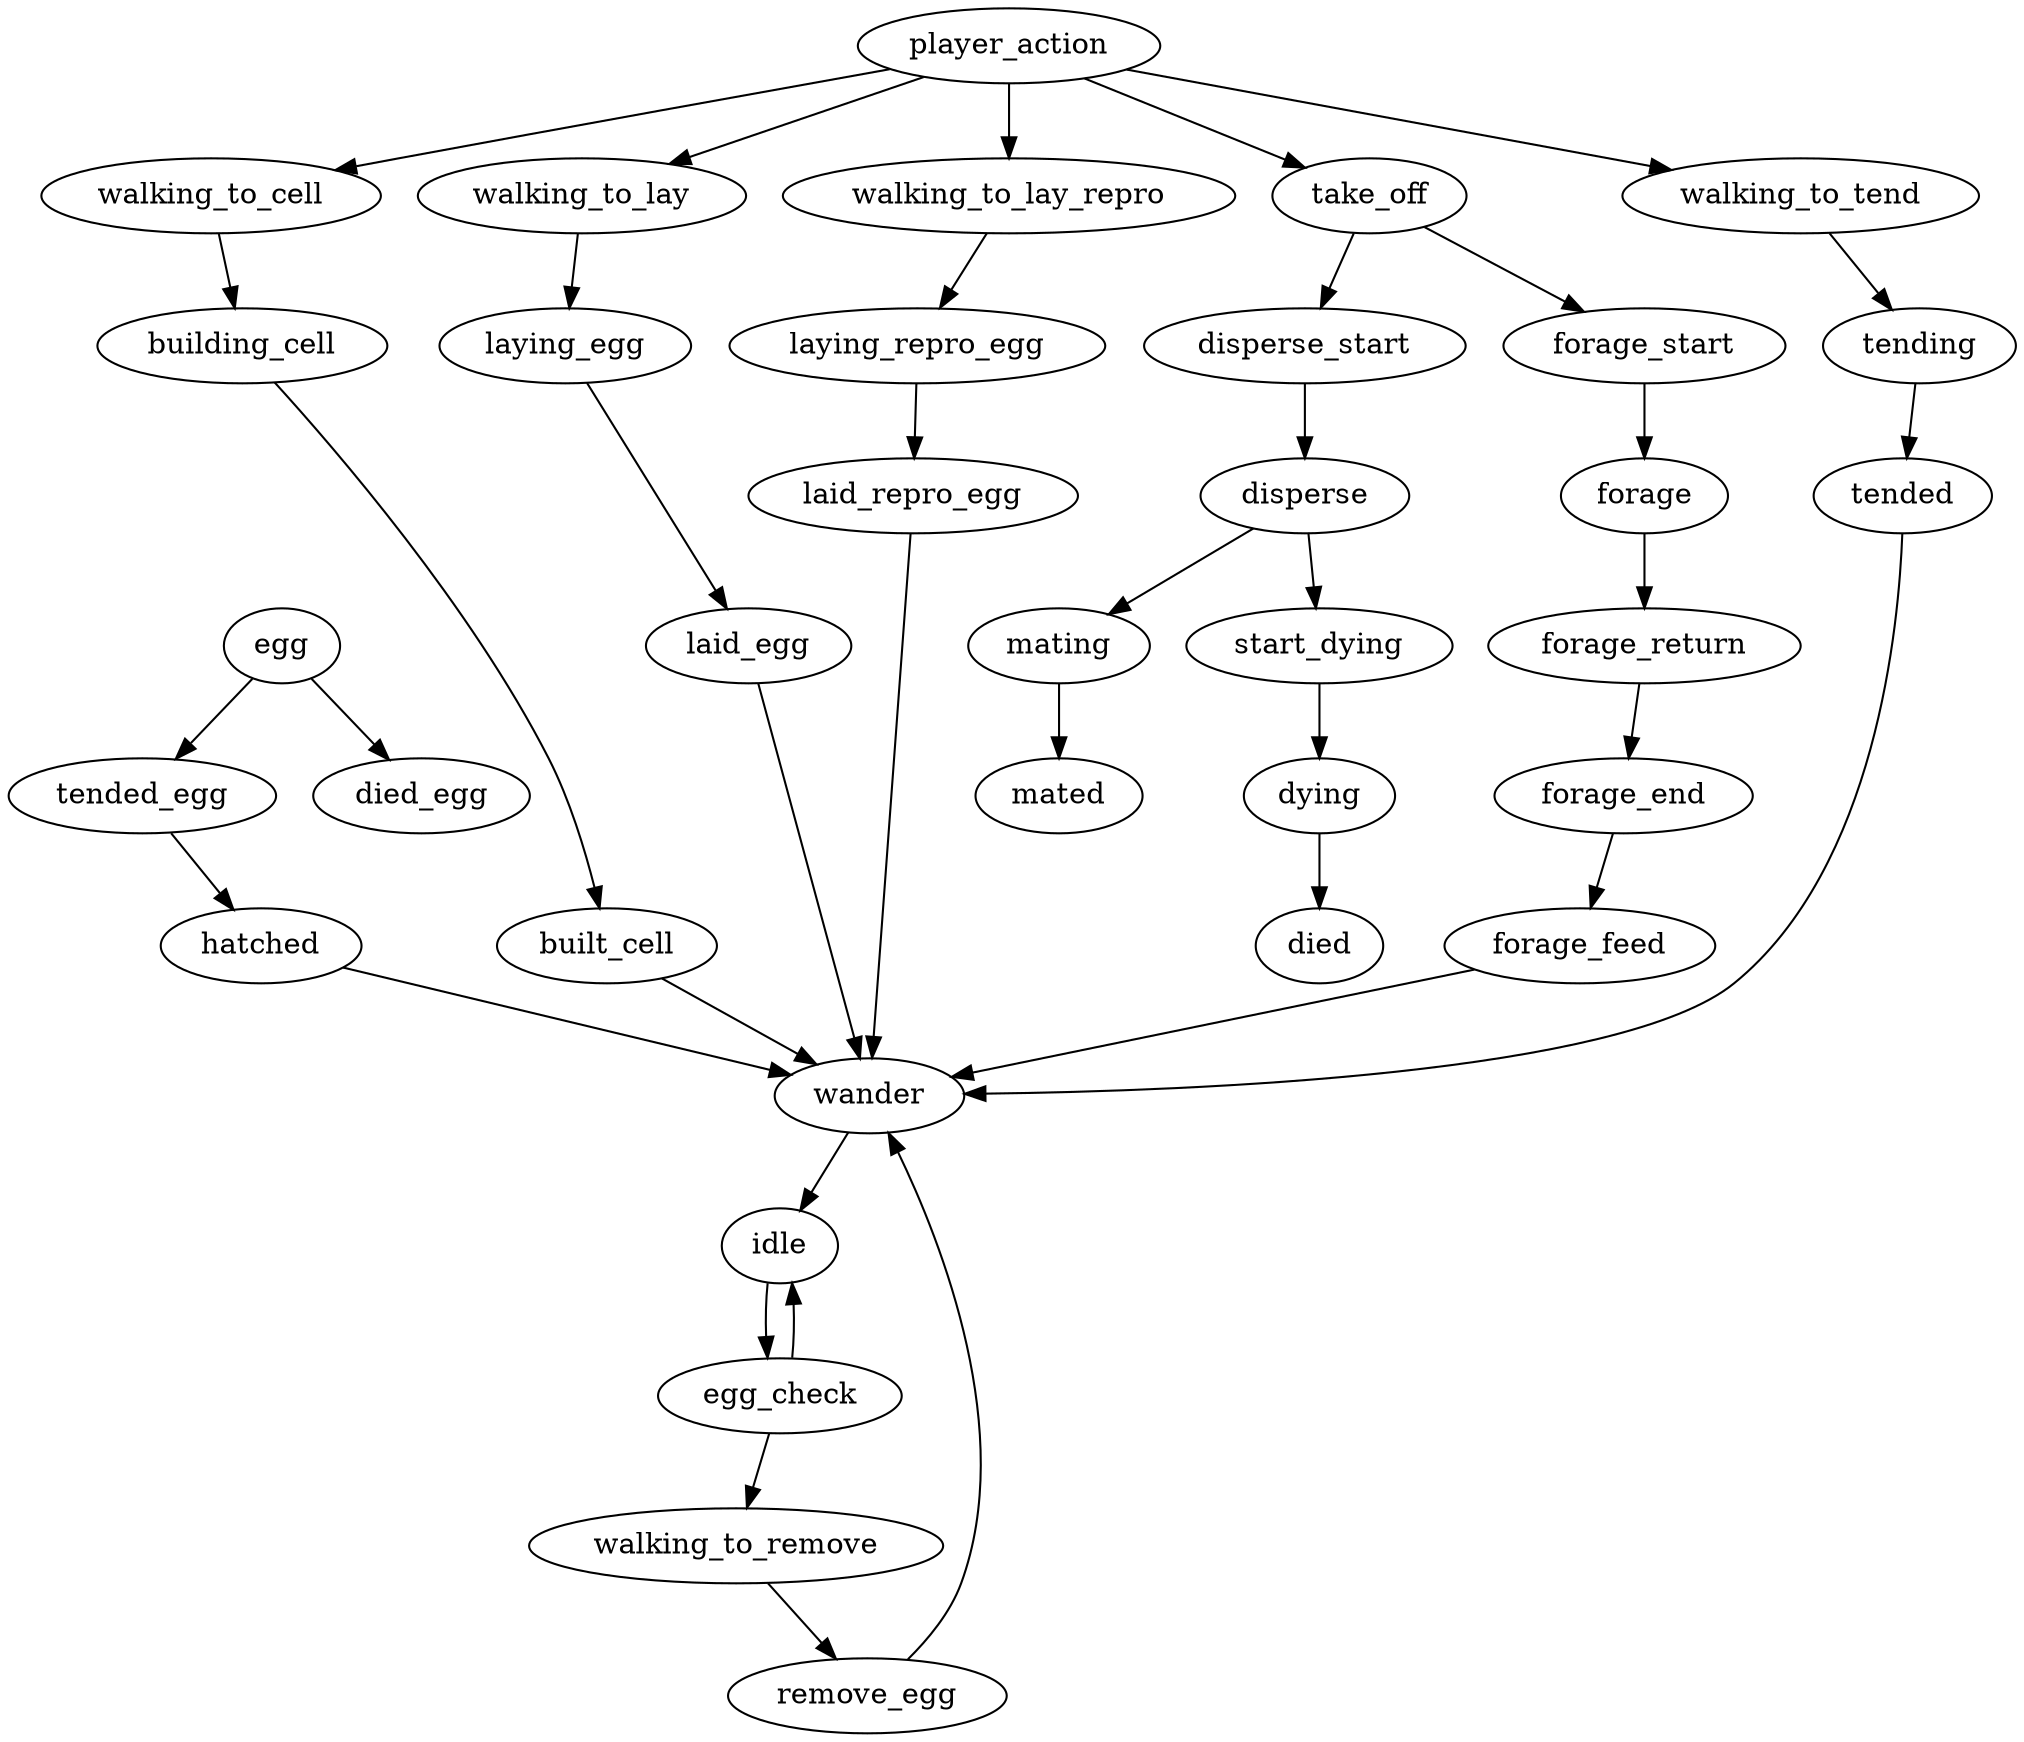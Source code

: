 digraph {

egg -> tended_egg
egg -> died_egg
tended_egg -> hatched	
hatched -> wander
idle -> egg_check
walking_to_cell -> building_cell
building_cell -> built_cell
built_cell -> wander
walking_to_lay -> laying_egg
laying_egg -> laid_egg
laid_egg -> wander
walking_to_lay_repro -> laying_repro_egg
laying_repro_egg -> laid_repro_egg
laid_repro_egg -> wander
wander -> idle
take_off -> disperse_start
take_off -> forage_start
forage_start -> forage
forage -> forage_return
forage_return -> forage_end
forage_end -> forage_feed
forage_feed -> wander
walking_to_tend -> tending
tending -> tended
tended -> wander
disperse_start -> disperse
disperse -> mating
disperse -> start_dying
mating -> mated
egg_check -> idle
egg_check -> walking_to_remove
walking_to_remove -> remove_egg
remove_egg -> wander
start_dying -> dying
dying -> died


player_action -> take_off
player_action -> walking_to_cell
player_action -> walking_to_lay
player_action -> walking_to_lay_repro
player_action -> walking_to_tend

}